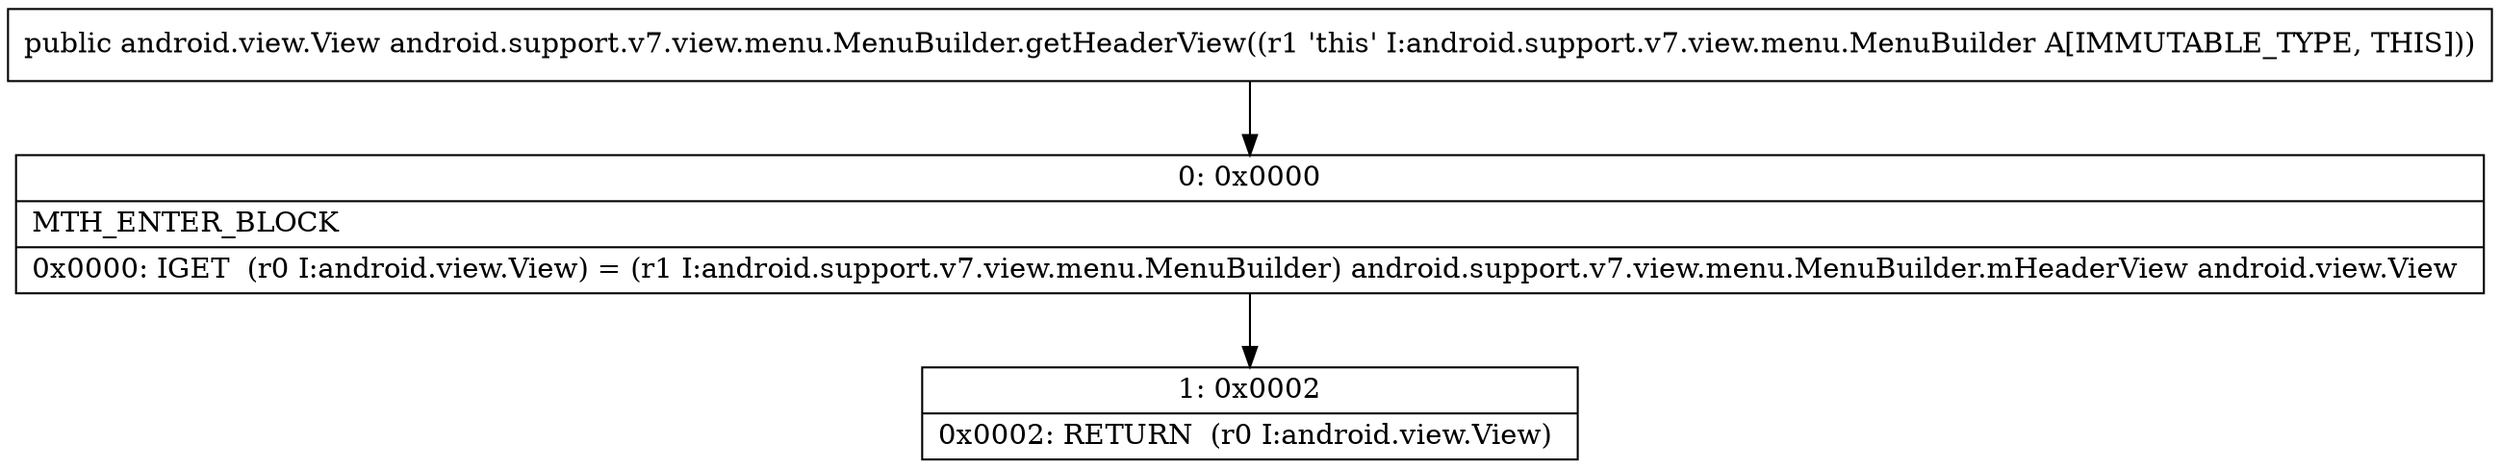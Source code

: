 digraph "CFG forandroid.support.v7.view.menu.MenuBuilder.getHeaderView()Landroid\/view\/View;" {
Node_0 [shape=record,label="{0\:\ 0x0000|MTH_ENTER_BLOCK\l|0x0000: IGET  (r0 I:android.view.View) = (r1 I:android.support.v7.view.menu.MenuBuilder) android.support.v7.view.menu.MenuBuilder.mHeaderView android.view.View \l}"];
Node_1 [shape=record,label="{1\:\ 0x0002|0x0002: RETURN  (r0 I:android.view.View) \l}"];
MethodNode[shape=record,label="{public android.view.View android.support.v7.view.menu.MenuBuilder.getHeaderView((r1 'this' I:android.support.v7.view.menu.MenuBuilder A[IMMUTABLE_TYPE, THIS])) }"];
MethodNode -> Node_0;
Node_0 -> Node_1;
}

